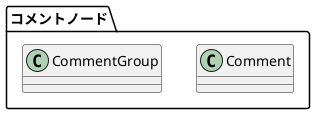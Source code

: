 @startuml
skinparam direction top to bottom

package "コメントノード" as PComment {
  class Comment
  class CommentGroup
}
' PComment --> NodePkg // 依存関係ファイルで定義

@enduml 